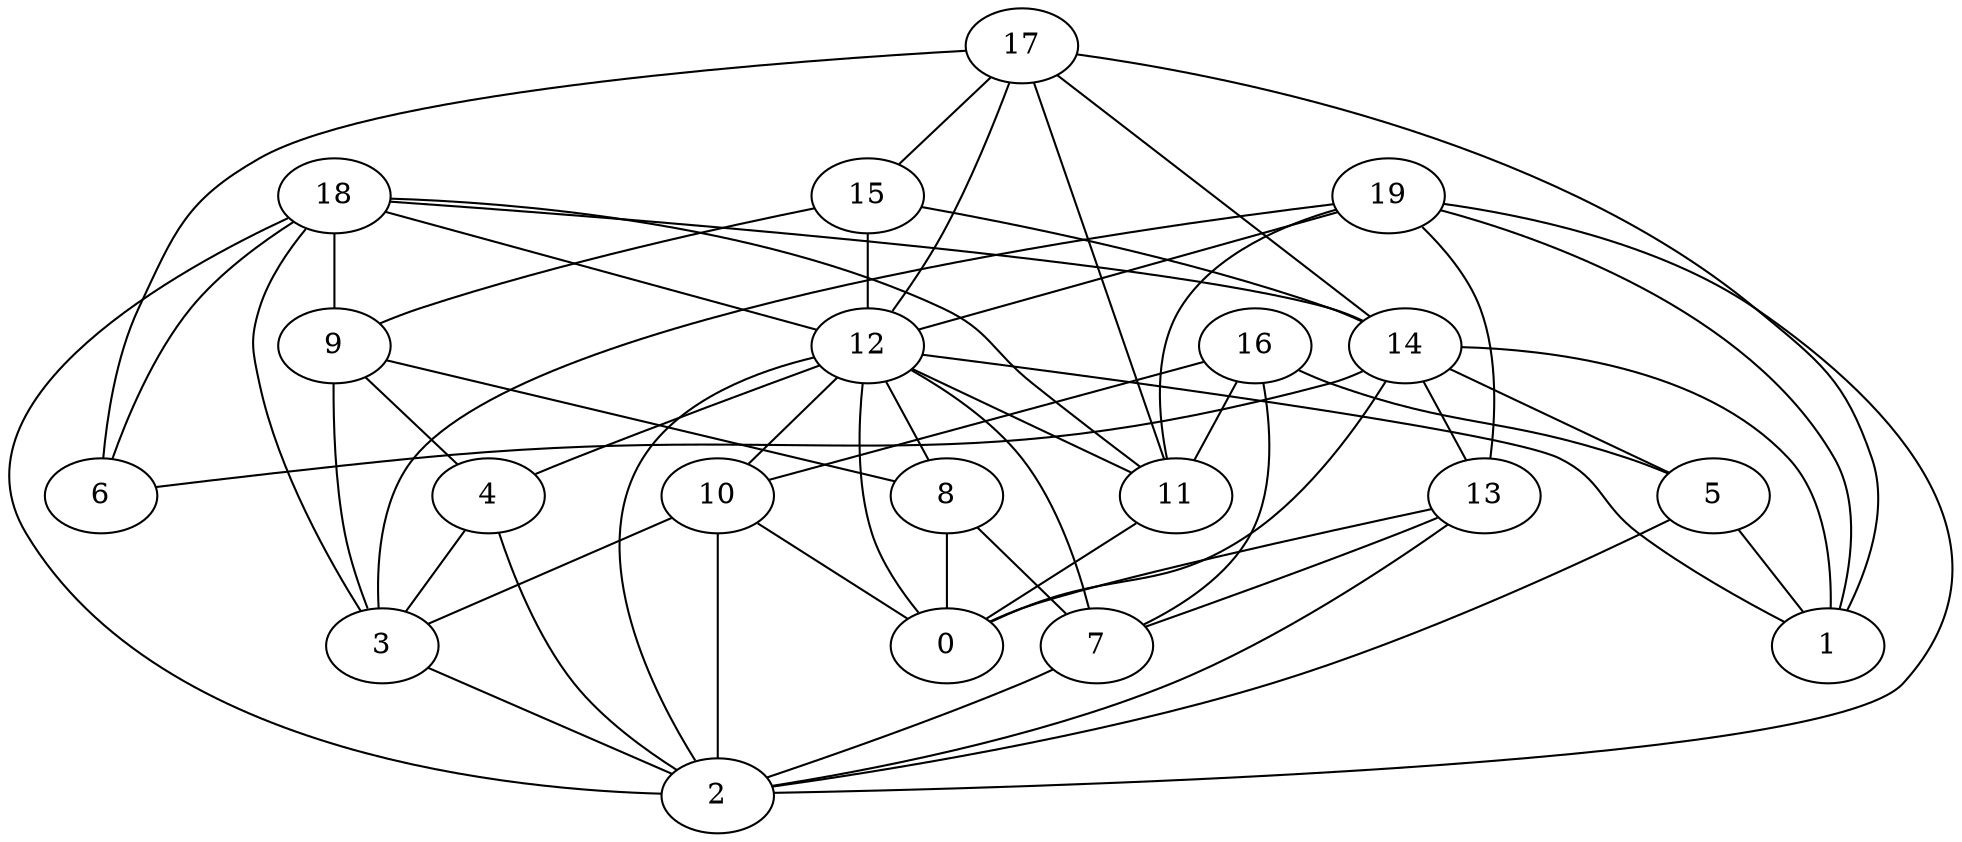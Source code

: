 digraph G {

subgraph G1 {
10 -> 2 [dir = none]
10 -> 3 [dir = none]
10 -> 0 [dir = none]
8 -> 7 [dir = none]
8 -> 0 [dir = none]
17 -> 6 [dir = none]
17 -> 15 [dir = none]
17 -> 12 [dir = none]
17 -> 14 [dir = none]
17 -> 1 [dir = none]
17 -> 11 [dir = none]
16 -> 5 [dir = none]
16 -> 7 [dir = none]
16 -> 10 [dir = none]
16 -> 11 [dir = none]
13 -> 0 [dir = none]
13 -> 2 [dir = none]
13 -> 7 [dir = none]
7 -> 2 [dir = none]
19 -> 11 [dir = none]
19 -> 12 [dir = none]
19 -> 1 [dir = none]
19 -> 3 [dir = none]
19 -> 13 [dir = none]
19 -> 2 [dir = none]
14 -> 0 [dir = none]
14 -> 13 [dir = none]
14 -> 6 [dir = none]
14 -> 5 [dir = none]
14 -> 1 [dir = none]
15 -> 12 [dir = none]
15 -> 14 [dir = none]
15 -> 9 [dir = none]
3 -> 2 [dir = none]
4 -> 3 [dir = none]
4 -> 2 [dir = none]
5 -> 1 [dir = none]
5 -> 2 [dir = none]
18 -> 9 [dir = none]
18 -> 6 [dir = none]
18 -> 2 [dir = none]
18 -> 3 [dir = none]
18 -> 14 [dir = none]
18 -> 11 [dir = none]
18 -> 12 [dir = none]
9 -> 8 [dir = none]
9 -> 3 [dir = none]
9 -> 4 [dir = none]
12 -> 1 [dir = none]
12 -> 0 [dir = none]
12 -> 7 [dir = none]
12 -> 4 [dir = none]
12 -> 8 [dir = none]
12 -> 11 [dir = none]
12 -> 2 [dir = none]
12 -> 10 [dir = none]
11 -> 0 [dir = none]
}

}
